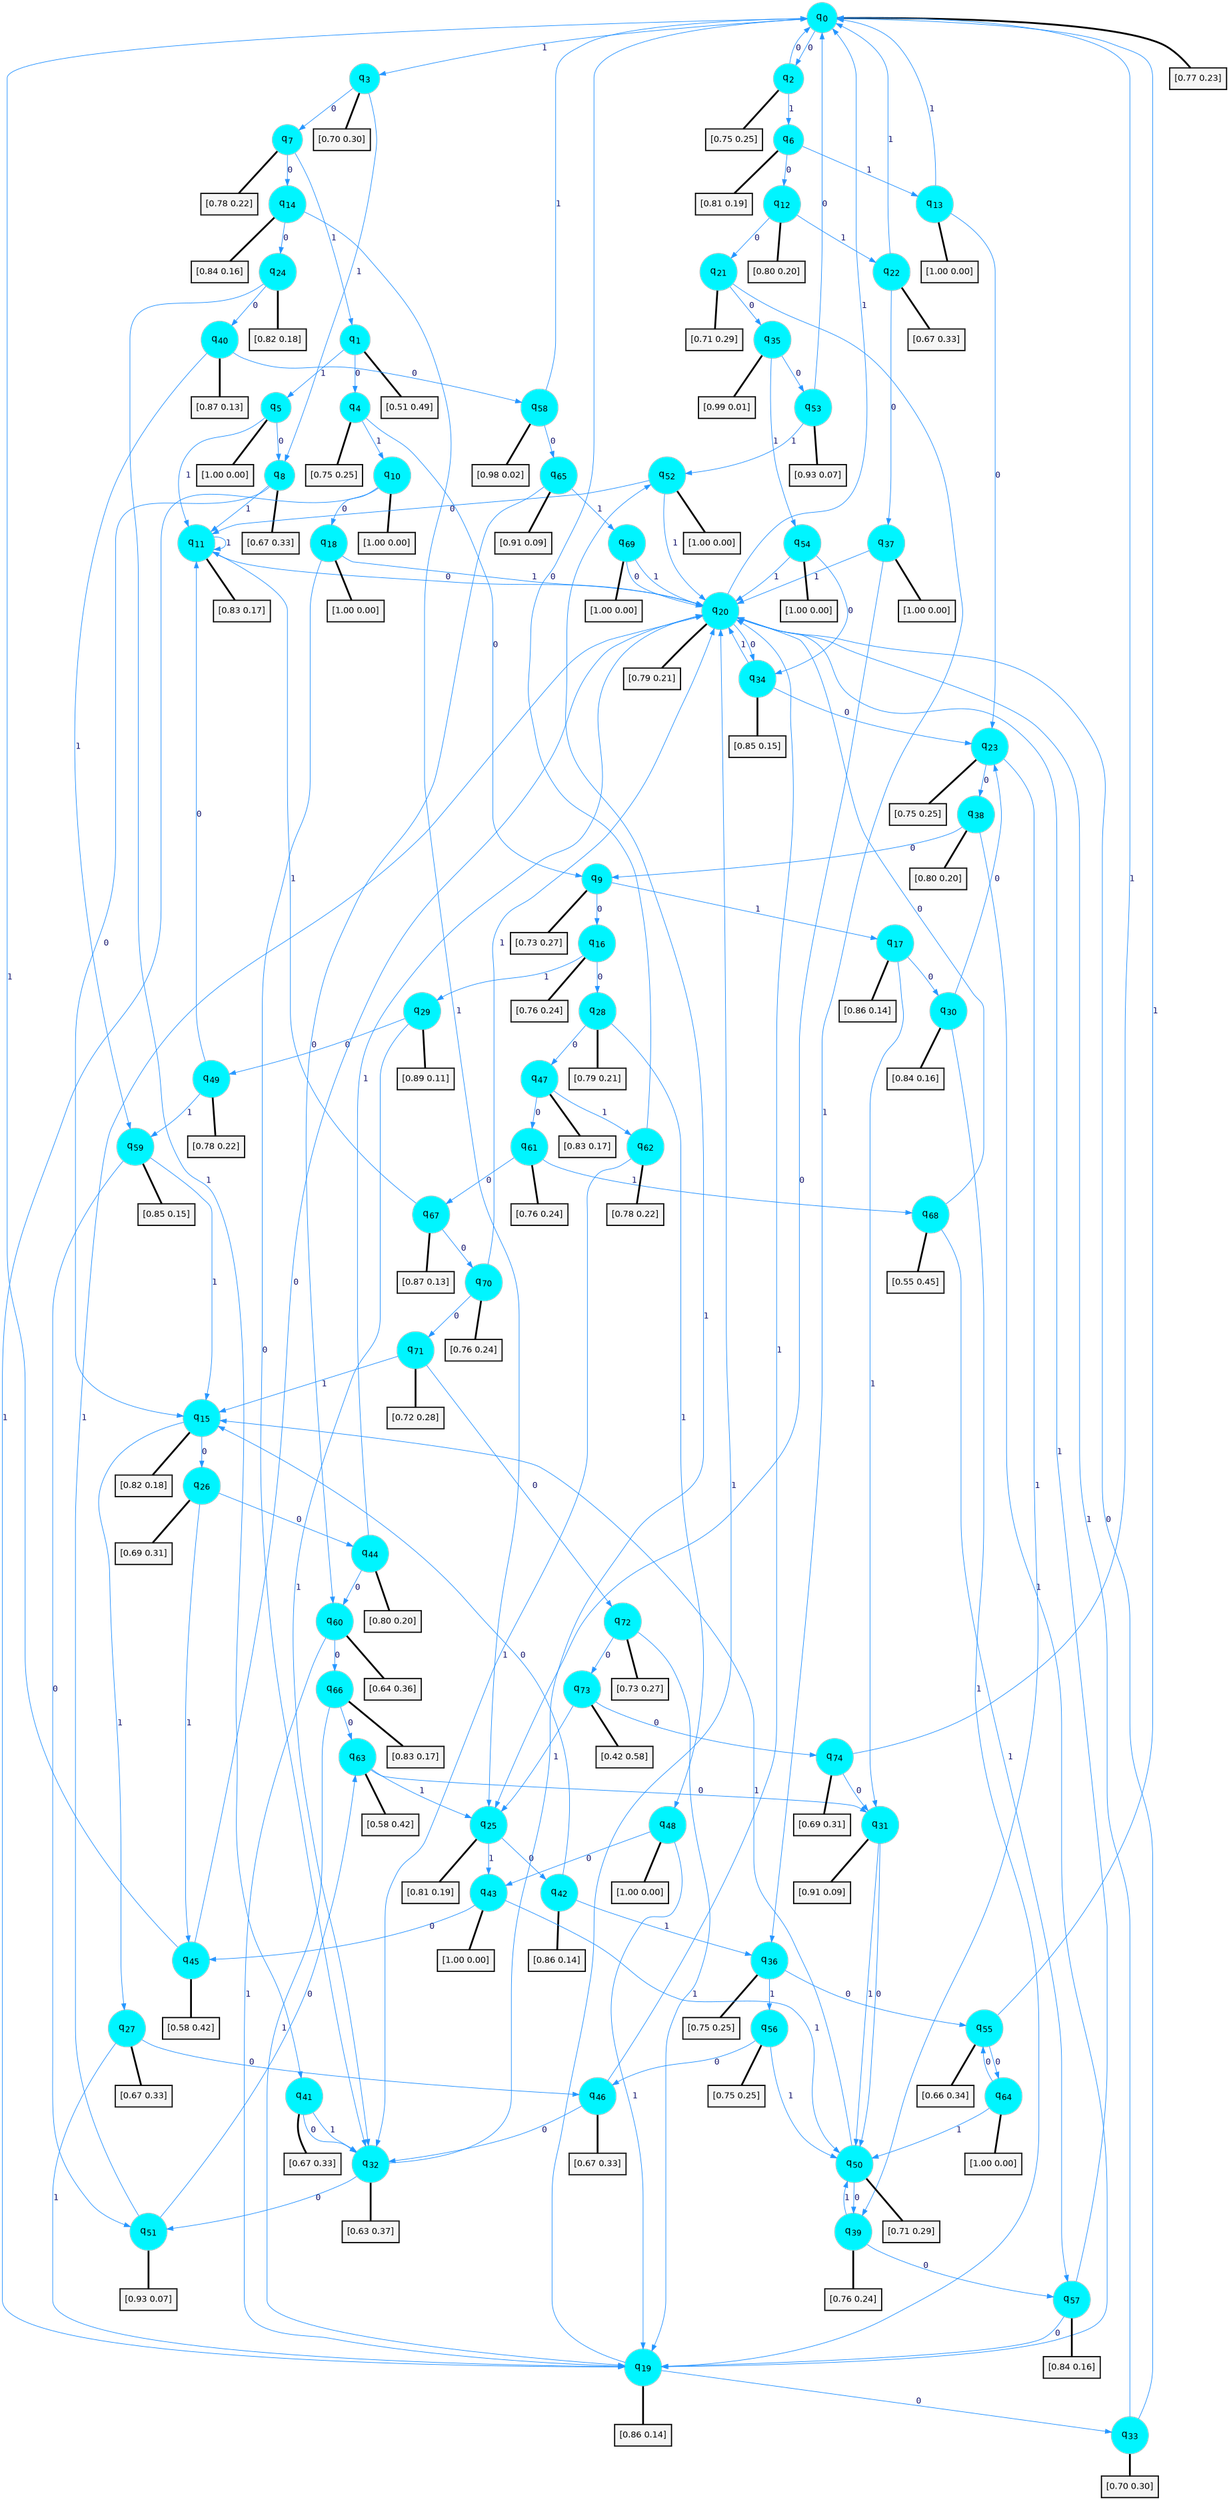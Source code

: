 digraph G {
graph [
bgcolor=transparent, dpi=300, rankdir=TD, size="40,25"];
node [
color=gray, fillcolor=turquoise1, fontcolor=black, fontname=Helvetica, fontsize=16, fontweight=bold, shape=circle, style=filled];
edge [
arrowsize=1, color=dodgerblue1, fontcolor=midnightblue, fontname=courier, fontweight=bold, penwidth=1, style=solid, weight=20];
0[label=<q<SUB>0</SUB>>];
1[label=<q<SUB>1</SUB>>];
2[label=<q<SUB>2</SUB>>];
3[label=<q<SUB>3</SUB>>];
4[label=<q<SUB>4</SUB>>];
5[label=<q<SUB>5</SUB>>];
6[label=<q<SUB>6</SUB>>];
7[label=<q<SUB>7</SUB>>];
8[label=<q<SUB>8</SUB>>];
9[label=<q<SUB>9</SUB>>];
10[label=<q<SUB>10</SUB>>];
11[label=<q<SUB>11</SUB>>];
12[label=<q<SUB>12</SUB>>];
13[label=<q<SUB>13</SUB>>];
14[label=<q<SUB>14</SUB>>];
15[label=<q<SUB>15</SUB>>];
16[label=<q<SUB>16</SUB>>];
17[label=<q<SUB>17</SUB>>];
18[label=<q<SUB>18</SUB>>];
19[label=<q<SUB>19</SUB>>];
20[label=<q<SUB>20</SUB>>];
21[label=<q<SUB>21</SUB>>];
22[label=<q<SUB>22</SUB>>];
23[label=<q<SUB>23</SUB>>];
24[label=<q<SUB>24</SUB>>];
25[label=<q<SUB>25</SUB>>];
26[label=<q<SUB>26</SUB>>];
27[label=<q<SUB>27</SUB>>];
28[label=<q<SUB>28</SUB>>];
29[label=<q<SUB>29</SUB>>];
30[label=<q<SUB>30</SUB>>];
31[label=<q<SUB>31</SUB>>];
32[label=<q<SUB>32</SUB>>];
33[label=<q<SUB>33</SUB>>];
34[label=<q<SUB>34</SUB>>];
35[label=<q<SUB>35</SUB>>];
36[label=<q<SUB>36</SUB>>];
37[label=<q<SUB>37</SUB>>];
38[label=<q<SUB>38</SUB>>];
39[label=<q<SUB>39</SUB>>];
40[label=<q<SUB>40</SUB>>];
41[label=<q<SUB>41</SUB>>];
42[label=<q<SUB>42</SUB>>];
43[label=<q<SUB>43</SUB>>];
44[label=<q<SUB>44</SUB>>];
45[label=<q<SUB>45</SUB>>];
46[label=<q<SUB>46</SUB>>];
47[label=<q<SUB>47</SUB>>];
48[label=<q<SUB>48</SUB>>];
49[label=<q<SUB>49</SUB>>];
50[label=<q<SUB>50</SUB>>];
51[label=<q<SUB>51</SUB>>];
52[label=<q<SUB>52</SUB>>];
53[label=<q<SUB>53</SUB>>];
54[label=<q<SUB>54</SUB>>];
55[label=<q<SUB>55</SUB>>];
56[label=<q<SUB>56</SUB>>];
57[label=<q<SUB>57</SUB>>];
58[label=<q<SUB>58</SUB>>];
59[label=<q<SUB>59</SUB>>];
60[label=<q<SUB>60</SUB>>];
61[label=<q<SUB>61</SUB>>];
62[label=<q<SUB>62</SUB>>];
63[label=<q<SUB>63</SUB>>];
64[label=<q<SUB>64</SUB>>];
65[label=<q<SUB>65</SUB>>];
66[label=<q<SUB>66</SUB>>];
67[label=<q<SUB>67</SUB>>];
68[label=<q<SUB>68</SUB>>];
69[label=<q<SUB>69</SUB>>];
70[label=<q<SUB>70</SUB>>];
71[label=<q<SUB>71</SUB>>];
72[label=<q<SUB>72</SUB>>];
73[label=<q<SUB>73</SUB>>];
74[label=<q<SUB>74</SUB>>];
75[label="[0.77 0.23]", shape=box,fontcolor=black, fontname=Helvetica, fontsize=14, penwidth=2, fillcolor=whitesmoke,color=black];
76[label="[0.51 0.49]", shape=box,fontcolor=black, fontname=Helvetica, fontsize=14, penwidth=2, fillcolor=whitesmoke,color=black];
77[label="[0.75 0.25]", shape=box,fontcolor=black, fontname=Helvetica, fontsize=14, penwidth=2, fillcolor=whitesmoke,color=black];
78[label="[0.70 0.30]", shape=box,fontcolor=black, fontname=Helvetica, fontsize=14, penwidth=2, fillcolor=whitesmoke,color=black];
79[label="[0.75 0.25]", shape=box,fontcolor=black, fontname=Helvetica, fontsize=14, penwidth=2, fillcolor=whitesmoke,color=black];
80[label="[1.00 0.00]", shape=box,fontcolor=black, fontname=Helvetica, fontsize=14, penwidth=2, fillcolor=whitesmoke,color=black];
81[label="[0.81 0.19]", shape=box,fontcolor=black, fontname=Helvetica, fontsize=14, penwidth=2, fillcolor=whitesmoke,color=black];
82[label="[0.78 0.22]", shape=box,fontcolor=black, fontname=Helvetica, fontsize=14, penwidth=2, fillcolor=whitesmoke,color=black];
83[label="[0.67 0.33]", shape=box,fontcolor=black, fontname=Helvetica, fontsize=14, penwidth=2, fillcolor=whitesmoke,color=black];
84[label="[0.73 0.27]", shape=box,fontcolor=black, fontname=Helvetica, fontsize=14, penwidth=2, fillcolor=whitesmoke,color=black];
85[label="[1.00 0.00]", shape=box,fontcolor=black, fontname=Helvetica, fontsize=14, penwidth=2, fillcolor=whitesmoke,color=black];
86[label="[0.83 0.17]", shape=box,fontcolor=black, fontname=Helvetica, fontsize=14, penwidth=2, fillcolor=whitesmoke,color=black];
87[label="[0.80 0.20]", shape=box,fontcolor=black, fontname=Helvetica, fontsize=14, penwidth=2, fillcolor=whitesmoke,color=black];
88[label="[1.00 0.00]", shape=box,fontcolor=black, fontname=Helvetica, fontsize=14, penwidth=2, fillcolor=whitesmoke,color=black];
89[label="[0.84 0.16]", shape=box,fontcolor=black, fontname=Helvetica, fontsize=14, penwidth=2, fillcolor=whitesmoke,color=black];
90[label="[0.82 0.18]", shape=box,fontcolor=black, fontname=Helvetica, fontsize=14, penwidth=2, fillcolor=whitesmoke,color=black];
91[label="[0.76 0.24]", shape=box,fontcolor=black, fontname=Helvetica, fontsize=14, penwidth=2, fillcolor=whitesmoke,color=black];
92[label="[0.86 0.14]", shape=box,fontcolor=black, fontname=Helvetica, fontsize=14, penwidth=2, fillcolor=whitesmoke,color=black];
93[label="[1.00 0.00]", shape=box,fontcolor=black, fontname=Helvetica, fontsize=14, penwidth=2, fillcolor=whitesmoke,color=black];
94[label="[0.86 0.14]", shape=box,fontcolor=black, fontname=Helvetica, fontsize=14, penwidth=2, fillcolor=whitesmoke,color=black];
95[label="[0.79 0.21]", shape=box,fontcolor=black, fontname=Helvetica, fontsize=14, penwidth=2, fillcolor=whitesmoke,color=black];
96[label="[0.71 0.29]", shape=box,fontcolor=black, fontname=Helvetica, fontsize=14, penwidth=2, fillcolor=whitesmoke,color=black];
97[label="[0.67 0.33]", shape=box,fontcolor=black, fontname=Helvetica, fontsize=14, penwidth=2, fillcolor=whitesmoke,color=black];
98[label="[0.75 0.25]", shape=box,fontcolor=black, fontname=Helvetica, fontsize=14, penwidth=2, fillcolor=whitesmoke,color=black];
99[label="[0.82 0.18]", shape=box,fontcolor=black, fontname=Helvetica, fontsize=14, penwidth=2, fillcolor=whitesmoke,color=black];
100[label="[0.81 0.19]", shape=box,fontcolor=black, fontname=Helvetica, fontsize=14, penwidth=2, fillcolor=whitesmoke,color=black];
101[label="[0.69 0.31]", shape=box,fontcolor=black, fontname=Helvetica, fontsize=14, penwidth=2, fillcolor=whitesmoke,color=black];
102[label="[0.67 0.33]", shape=box,fontcolor=black, fontname=Helvetica, fontsize=14, penwidth=2, fillcolor=whitesmoke,color=black];
103[label="[0.79 0.21]", shape=box,fontcolor=black, fontname=Helvetica, fontsize=14, penwidth=2, fillcolor=whitesmoke,color=black];
104[label="[0.89 0.11]", shape=box,fontcolor=black, fontname=Helvetica, fontsize=14, penwidth=2, fillcolor=whitesmoke,color=black];
105[label="[0.84 0.16]", shape=box,fontcolor=black, fontname=Helvetica, fontsize=14, penwidth=2, fillcolor=whitesmoke,color=black];
106[label="[0.91 0.09]", shape=box,fontcolor=black, fontname=Helvetica, fontsize=14, penwidth=2, fillcolor=whitesmoke,color=black];
107[label="[0.63 0.37]", shape=box,fontcolor=black, fontname=Helvetica, fontsize=14, penwidth=2, fillcolor=whitesmoke,color=black];
108[label="[0.70 0.30]", shape=box,fontcolor=black, fontname=Helvetica, fontsize=14, penwidth=2, fillcolor=whitesmoke,color=black];
109[label="[0.85 0.15]", shape=box,fontcolor=black, fontname=Helvetica, fontsize=14, penwidth=2, fillcolor=whitesmoke,color=black];
110[label="[0.99 0.01]", shape=box,fontcolor=black, fontname=Helvetica, fontsize=14, penwidth=2, fillcolor=whitesmoke,color=black];
111[label="[0.75 0.25]", shape=box,fontcolor=black, fontname=Helvetica, fontsize=14, penwidth=2, fillcolor=whitesmoke,color=black];
112[label="[1.00 0.00]", shape=box,fontcolor=black, fontname=Helvetica, fontsize=14, penwidth=2, fillcolor=whitesmoke,color=black];
113[label="[0.80 0.20]", shape=box,fontcolor=black, fontname=Helvetica, fontsize=14, penwidth=2, fillcolor=whitesmoke,color=black];
114[label="[0.76 0.24]", shape=box,fontcolor=black, fontname=Helvetica, fontsize=14, penwidth=2, fillcolor=whitesmoke,color=black];
115[label="[0.87 0.13]", shape=box,fontcolor=black, fontname=Helvetica, fontsize=14, penwidth=2, fillcolor=whitesmoke,color=black];
116[label="[0.67 0.33]", shape=box,fontcolor=black, fontname=Helvetica, fontsize=14, penwidth=2, fillcolor=whitesmoke,color=black];
117[label="[0.86 0.14]", shape=box,fontcolor=black, fontname=Helvetica, fontsize=14, penwidth=2, fillcolor=whitesmoke,color=black];
118[label="[1.00 0.00]", shape=box,fontcolor=black, fontname=Helvetica, fontsize=14, penwidth=2, fillcolor=whitesmoke,color=black];
119[label="[0.80 0.20]", shape=box,fontcolor=black, fontname=Helvetica, fontsize=14, penwidth=2, fillcolor=whitesmoke,color=black];
120[label="[0.58 0.42]", shape=box,fontcolor=black, fontname=Helvetica, fontsize=14, penwidth=2, fillcolor=whitesmoke,color=black];
121[label="[0.67 0.33]", shape=box,fontcolor=black, fontname=Helvetica, fontsize=14, penwidth=2, fillcolor=whitesmoke,color=black];
122[label="[0.83 0.17]", shape=box,fontcolor=black, fontname=Helvetica, fontsize=14, penwidth=2, fillcolor=whitesmoke,color=black];
123[label="[1.00 0.00]", shape=box,fontcolor=black, fontname=Helvetica, fontsize=14, penwidth=2, fillcolor=whitesmoke,color=black];
124[label="[0.78 0.22]", shape=box,fontcolor=black, fontname=Helvetica, fontsize=14, penwidth=2, fillcolor=whitesmoke,color=black];
125[label="[0.71 0.29]", shape=box,fontcolor=black, fontname=Helvetica, fontsize=14, penwidth=2, fillcolor=whitesmoke,color=black];
126[label="[0.93 0.07]", shape=box,fontcolor=black, fontname=Helvetica, fontsize=14, penwidth=2, fillcolor=whitesmoke,color=black];
127[label="[1.00 0.00]", shape=box,fontcolor=black, fontname=Helvetica, fontsize=14, penwidth=2, fillcolor=whitesmoke,color=black];
128[label="[0.93 0.07]", shape=box,fontcolor=black, fontname=Helvetica, fontsize=14, penwidth=2, fillcolor=whitesmoke,color=black];
129[label="[1.00 0.00]", shape=box,fontcolor=black, fontname=Helvetica, fontsize=14, penwidth=2, fillcolor=whitesmoke,color=black];
130[label="[0.66 0.34]", shape=box,fontcolor=black, fontname=Helvetica, fontsize=14, penwidth=2, fillcolor=whitesmoke,color=black];
131[label="[0.75 0.25]", shape=box,fontcolor=black, fontname=Helvetica, fontsize=14, penwidth=2, fillcolor=whitesmoke,color=black];
132[label="[0.84 0.16]", shape=box,fontcolor=black, fontname=Helvetica, fontsize=14, penwidth=2, fillcolor=whitesmoke,color=black];
133[label="[0.98 0.02]", shape=box,fontcolor=black, fontname=Helvetica, fontsize=14, penwidth=2, fillcolor=whitesmoke,color=black];
134[label="[0.85 0.15]", shape=box,fontcolor=black, fontname=Helvetica, fontsize=14, penwidth=2, fillcolor=whitesmoke,color=black];
135[label="[0.64 0.36]", shape=box,fontcolor=black, fontname=Helvetica, fontsize=14, penwidth=2, fillcolor=whitesmoke,color=black];
136[label="[0.76 0.24]", shape=box,fontcolor=black, fontname=Helvetica, fontsize=14, penwidth=2, fillcolor=whitesmoke,color=black];
137[label="[0.78 0.22]", shape=box,fontcolor=black, fontname=Helvetica, fontsize=14, penwidth=2, fillcolor=whitesmoke,color=black];
138[label="[0.58 0.42]", shape=box,fontcolor=black, fontname=Helvetica, fontsize=14, penwidth=2, fillcolor=whitesmoke,color=black];
139[label="[1.00 0.00]", shape=box,fontcolor=black, fontname=Helvetica, fontsize=14, penwidth=2, fillcolor=whitesmoke,color=black];
140[label="[0.91 0.09]", shape=box,fontcolor=black, fontname=Helvetica, fontsize=14, penwidth=2, fillcolor=whitesmoke,color=black];
141[label="[0.83 0.17]", shape=box,fontcolor=black, fontname=Helvetica, fontsize=14, penwidth=2, fillcolor=whitesmoke,color=black];
142[label="[0.87 0.13]", shape=box,fontcolor=black, fontname=Helvetica, fontsize=14, penwidth=2, fillcolor=whitesmoke,color=black];
143[label="[0.55 0.45]", shape=box,fontcolor=black, fontname=Helvetica, fontsize=14, penwidth=2, fillcolor=whitesmoke,color=black];
144[label="[1.00 0.00]", shape=box,fontcolor=black, fontname=Helvetica, fontsize=14, penwidth=2, fillcolor=whitesmoke,color=black];
145[label="[0.76 0.24]", shape=box,fontcolor=black, fontname=Helvetica, fontsize=14, penwidth=2, fillcolor=whitesmoke,color=black];
146[label="[0.72 0.28]", shape=box,fontcolor=black, fontname=Helvetica, fontsize=14, penwidth=2, fillcolor=whitesmoke,color=black];
147[label="[0.73 0.27]", shape=box,fontcolor=black, fontname=Helvetica, fontsize=14, penwidth=2, fillcolor=whitesmoke,color=black];
148[label="[0.42 0.58]", shape=box,fontcolor=black, fontname=Helvetica, fontsize=14, penwidth=2, fillcolor=whitesmoke,color=black];
149[label="[0.69 0.31]", shape=box,fontcolor=black, fontname=Helvetica, fontsize=14, penwidth=2, fillcolor=whitesmoke,color=black];
0->2 [label=0];
0->3 [label=1];
0->75 [arrowhead=none, penwidth=3,color=black];
1->4 [label=0];
1->5 [label=1];
1->76 [arrowhead=none, penwidth=3,color=black];
2->0 [label=0];
2->6 [label=1];
2->77 [arrowhead=none, penwidth=3,color=black];
3->7 [label=0];
3->8 [label=1];
3->78 [arrowhead=none, penwidth=3,color=black];
4->9 [label=0];
4->10 [label=1];
4->79 [arrowhead=none, penwidth=3,color=black];
5->8 [label=0];
5->11 [label=1];
5->80 [arrowhead=none, penwidth=3,color=black];
6->12 [label=0];
6->13 [label=1];
6->81 [arrowhead=none, penwidth=3,color=black];
7->14 [label=0];
7->1 [label=1];
7->82 [arrowhead=none, penwidth=3,color=black];
8->15 [label=0];
8->11 [label=1];
8->83 [arrowhead=none, penwidth=3,color=black];
9->16 [label=0];
9->17 [label=1];
9->84 [arrowhead=none, penwidth=3,color=black];
10->18 [label=0];
10->19 [label=1];
10->85 [arrowhead=none, penwidth=3,color=black];
11->20 [label=0];
11->11 [label=1];
11->86 [arrowhead=none, penwidth=3,color=black];
12->21 [label=0];
12->22 [label=1];
12->87 [arrowhead=none, penwidth=3,color=black];
13->23 [label=0];
13->0 [label=1];
13->88 [arrowhead=none, penwidth=3,color=black];
14->24 [label=0];
14->25 [label=1];
14->89 [arrowhead=none, penwidth=3,color=black];
15->26 [label=0];
15->27 [label=1];
15->90 [arrowhead=none, penwidth=3,color=black];
16->28 [label=0];
16->29 [label=1];
16->91 [arrowhead=none, penwidth=3,color=black];
17->30 [label=0];
17->31 [label=1];
17->92 [arrowhead=none, penwidth=3,color=black];
18->32 [label=0];
18->20 [label=1];
18->93 [arrowhead=none, penwidth=3,color=black];
19->33 [label=0];
19->20 [label=1];
19->94 [arrowhead=none, penwidth=3,color=black];
20->34 [label=0];
20->0 [label=1];
20->95 [arrowhead=none, penwidth=3,color=black];
21->35 [label=0];
21->36 [label=1];
21->96 [arrowhead=none, penwidth=3,color=black];
22->37 [label=0];
22->0 [label=1];
22->97 [arrowhead=none, penwidth=3,color=black];
23->38 [label=0];
23->39 [label=1];
23->98 [arrowhead=none, penwidth=3,color=black];
24->40 [label=0];
24->41 [label=1];
24->99 [arrowhead=none, penwidth=3,color=black];
25->42 [label=0];
25->43 [label=1];
25->100 [arrowhead=none, penwidth=3,color=black];
26->44 [label=0];
26->45 [label=1];
26->101 [arrowhead=none, penwidth=3,color=black];
27->46 [label=0];
27->19 [label=1];
27->102 [arrowhead=none, penwidth=3,color=black];
28->47 [label=0];
28->48 [label=1];
28->103 [arrowhead=none, penwidth=3,color=black];
29->49 [label=0];
29->32 [label=1];
29->104 [arrowhead=none, penwidth=3,color=black];
30->23 [label=0];
30->19 [label=1];
30->105 [arrowhead=none, penwidth=3,color=black];
31->50 [label=0];
31->50 [label=1];
31->106 [arrowhead=none, penwidth=3,color=black];
32->51 [label=0];
32->52 [label=1];
32->107 [arrowhead=none, penwidth=3,color=black];
33->20 [label=0];
33->20 [label=1];
33->108 [arrowhead=none, penwidth=3,color=black];
34->23 [label=0];
34->20 [label=1];
34->109 [arrowhead=none, penwidth=3,color=black];
35->53 [label=0];
35->54 [label=1];
35->110 [arrowhead=none, penwidth=3,color=black];
36->55 [label=0];
36->56 [label=1];
36->111 [arrowhead=none, penwidth=3,color=black];
37->25 [label=0];
37->20 [label=1];
37->112 [arrowhead=none, penwidth=3,color=black];
38->9 [label=0];
38->19 [label=1];
38->113 [arrowhead=none, penwidth=3,color=black];
39->57 [label=0];
39->50 [label=1];
39->114 [arrowhead=none, penwidth=3,color=black];
40->58 [label=0];
40->59 [label=1];
40->115 [arrowhead=none, penwidth=3,color=black];
41->32 [label=0];
41->32 [label=1];
41->116 [arrowhead=none, penwidth=3,color=black];
42->15 [label=0];
42->36 [label=1];
42->117 [arrowhead=none, penwidth=3,color=black];
43->45 [label=0];
43->50 [label=1];
43->118 [arrowhead=none, penwidth=3,color=black];
44->60 [label=0];
44->20 [label=1];
44->119 [arrowhead=none, penwidth=3,color=black];
45->20 [label=0];
45->0 [label=1];
45->120 [arrowhead=none, penwidth=3,color=black];
46->32 [label=0];
46->20 [label=1];
46->121 [arrowhead=none, penwidth=3,color=black];
47->61 [label=0];
47->62 [label=1];
47->122 [arrowhead=none, penwidth=3,color=black];
48->43 [label=0];
48->19 [label=1];
48->123 [arrowhead=none, penwidth=3,color=black];
49->11 [label=0];
49->59 [label=1];
49->124 [arrowhead=none, penwidth=3,color=black];
50->39 [label=0];
50->15 [label=1];
50->125 [arrowhead=none, penwidth=3,color=black];
51->63 [label=0];
51->20 [label=1];
51->126 [arrowhead=none, penwidth=3,color=black];
52->11 [label=0];
52->20 [label=1];
52->127 [arrowhead=none, penwidth=3,color=black];
53->0 [label=0];
53->52 [label=1];
53->128 [arrowhead=none, penwidth=3,color=black];
54->34 [label=0];
54->20 [label=1];
54->129 [arrowhead=none, penwidth=3,color=black];
55->64 [label=0];
55->0 [label=1];
55->130 [arrowhead=none, penwidth=3,color=black];
56->46 [label=0];
56->50 [label=1];
56->131 [arrowhead=none, penwidth=3,color=black];
57->19 [label=0];
57->20 [label=1];
57->132 [arrowhead=none, penwidth=3,color=black];
58->65 [label=0];
58->0 [label=1];
58->133 [arrowhead=none, penwidth=3,color=black];
59->51 [label=0];
59->15 [label=1];
59->134 [arrowhead=none, penwidth=3,color=black];
60->66 [label=0];
60->19 [label=1];
60->135 [arrowhead=none, penwidth=3,color=black];
61->67 [label=0];
61->68 [label=1];
61->136 [arrowhead=none, penwidth=3,color=black];
62->0 [label=0];
62->32 [label=1];
62->137 [arrowhead=none, penwidth=3,color=black];
63->31 [label=0];
63->25 [label=1];
63->138 [arrowhead=none, penwidth=3,color=black];
64->55 [label=0];
64->50 [label=1];
64->139 [arrowhead=none, penwidth=3,color=black];
65->60 [label=0];
65->69 [label=1];
65->140 [arrowhead=none, penwidth=3,color=black];
66->63 [label=0];
66->19 [label=1];
66->141 [arrowhead=none, penwidth=3,color=black];
67->70 [label=0];
67->11 [label=1];
67->142 [arrowhead=none, penwidth=3,color=black];
68->20 [label=0];
68->57 [label=1];
68->143 [arrowhead=none, penwidth=3,color=black];
69->20 [label=0];
69->20 [label=1];
69->144 [arrowhead=none, penwidth=3,color=black];
70->71 [label=0];
70->20 [label=1];
70->145 [arrowhead=none, penwidth=3,color=black];
71->72 [label=0];
71->15 [label=1];
71->146 [arrowhead=none, penwidth=3,color=black];
72->73 [label=0];
72->19 [label=1];
72->147 [arrowhead=none, penwidth=3,color=black];
73->74 [label=0];
73->25 [label=1];
73->148 [arrowhead=none, penwidth=3,color=black];
74->31 [label=0];
74->0 [label=1];
74->149 [arrowhead=none, penwidth=3,color=black];
}
